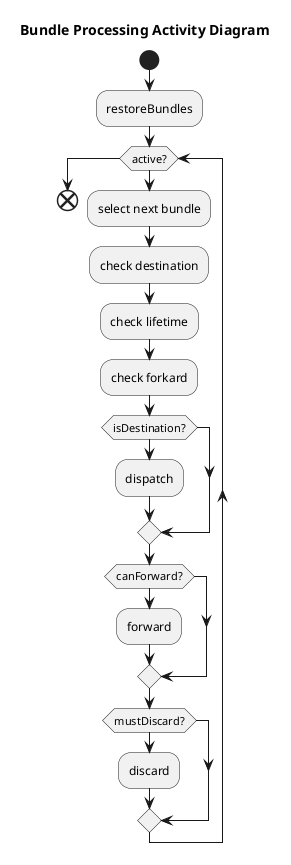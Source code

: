 
@startuml
title Bundle Processing Activity Diagram
start

:restoreBundles;
while (active?)
	:select next bundle;
	:check destination;
	:check lifetime;
	:check forkard;
	if(isDestination?)then
		:dispatch;
	endif
	if(canForward?)then
		:forward;
	endif
	if(mustDiscard?) then
		:discard;
	endif
endwhile
end
@enduml